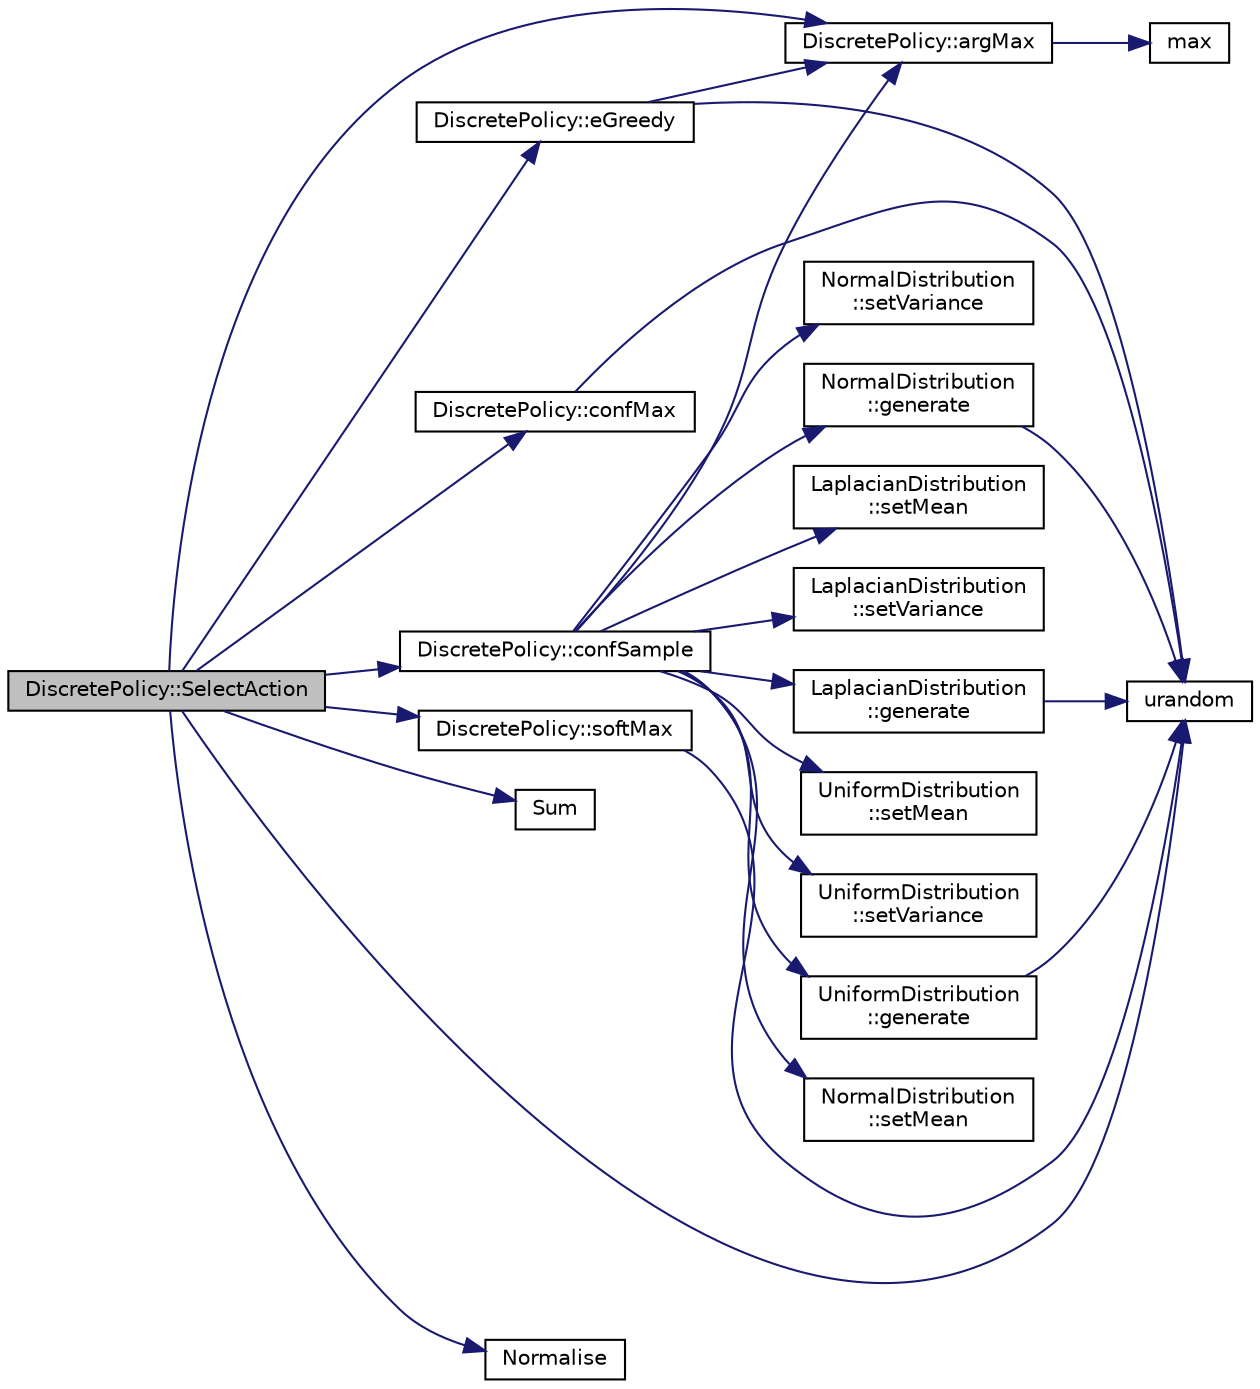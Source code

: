 digraph "DiscretePolicy::SelectAction"
{
  edge [fontname="Helvetica",fontsize="10",labelfontname="Helvetica",labelfontsize="10"];
  node [fontname="Helvetica",fontsize="10",shape=record];
  rankdir="LR";
  Node1 [label="DiscretePolicy::SelectAction",height=0.2,width=0.4,color="black", fillcolor="grey75", style="filled", fontcolor="black"];
  Node1 -> Node2 [color="midnightblue",fontsize="10",style="solid",fontname="Helvetica"];
  Node2 [label="DiscretePolicy::argMax",height=0.2,width=0.4,color="black", fillcolor="white", style="filled",URL="$class_discrete_policy.html#a280c85ce976de3150f772ed4c772c1e0",tooltip="Get ID of maximum action. "];
  Node2 -> Node3 [color="midnightblue",fontsize="10",style="solid",fontname="Helvetica"];
  Node3 [label="max",height=0.2,width=0.4,color="black", fillcolor="white", style="filled",URL="$_basic_8h.html#a5d2b2bbbf85f9a5ef76ff76cf42a4e69"];
  Node1 -> Node4 [color="midnightblue",fontsize="10",style="solid",fontname="Helvetica"];
  Node4 [label="urandom",height=0.2,width=0.4,color="black", fillcolor="white", style="filled",URL="$_distribution_8cpp.html#a5d688d70363408aef33fdb9bea5f7d50"];
  Node1 -> Node5 [color="midnightblue",fontsize="10",style="solid",fontname="Helvetica"];
  Node5 [label="DiscretePolicy::confMax",height=0.2,width=0.4,color="black", fillcolor="white", style="filled",URL="$class_discrete_policy.html#aef97e522d2cd647a0260f0bc77508c05",tooltip="Confidence-based Gibbs sampling. "];
  Node5 -> Node4 [color="midnightblue",fontsize="10",style="solid",fontname="Helvetica"];
  Node1 -> Node6 [color="midnightblue",fontsize="10",style="solid",fontname="Helvetica"];
  Node6 [label="DiscretePolicy::confSample",height=0.2,width=0.4,color="black", fillcolor="white", style="filled",URL="$class_discrete_policy.html#a0d68a28991722e21bf90f7f34fa7e41e",tooltip="Directly sample from action value distribution. "];
  Node6 -> Node7 [color="midnightblue",fontsize="10",style="solid",fontname="Helvetica"];
  Node7 [label="UniformDistribution\l::setMean",height=0.2,width=0.4,color="black", fillcolor="white", style="filled",URL="$class_uniform_distribution.html#add10cf400cc559a0b97bd3ee666d3e98"];
  Node6 -> Node8 [color="midnightblue",fontsize="10",style="solid",fontname="Helvetica"];
  Node8 [label="UniformDistribution\l::setVariance",height=0.2,width=0.4,color="black", fillcolor="white", style="filled",URL="$class_uniform_distribution.html#a4bb94aad287a867294c634e5638403f3"];
  Node6 -> Node9 [color="midnightblue",fontsize="10",style="solid",fontname="Helvetica"];
  Node9 [label="UniformDistribution\l::generate",height=0.2,width=0.4,color="black", fillcolor="white", style="filled",URL="$class_uniform_distribution.html#a5105c73517d08cb0ea3a97d5273a961c"];
  Node9 -> Node4 [color="midnightblue",fontsize="10",style="solid",fontname="Helvetica"];
  Node6 -> Node10 [color="midnightblue",fontsize="10",style="solid",fontname="Helvetica"];
  Node10 [label="NormalDistribution\l::setMean",height=0.2,width=0.4,color="black", fillcolor="white", style="filled",URL="$class_normal_distribution.html#a2ab84931ac62cf3b16abdec79d5c3185"];
  Node6 -> Node11 [color="midnightblue",fontsize="10",style="solid",fontname="Helvetica"];
  Node11 [label="NormalDistribution\l::setVariance",height=0.2,width=0.4,color="black", fillcolor="white", style="filled",URL="$class_normal_distribution.html#acece80429df192a1ef419ba9d1958a57"];
  Node6 -> Node12 [color="midnightblue",fontsize="10",style="solid",fontname="Helvetica"];
  Node12 [label="NormalDistribution\l::generate",height=0.2,width=0.4,color="black", fillcolor="white", style="filled",URL="$class_normal_distribution.html#a9452700113c4b9ab9c73c5a3b0eca778"];
  Node12 -> Node4 [color="midnightblue",fontsize="10",style="solid",fontname="Helvetica"];
  Node6 -> Node13 [color="midnightblue",fontsize="10",style="solid",fontname="Helvetica"];
  Node13 [label="LaplacianDistribution\l::setMean",height=0.2,width=0.4,color="black", fillcolor="white", style="filled",URL="$class_laplacian_distribution.html#ab812158aecc40714001ca562ddc516df"];
  Node6 -> Node14 [color="midnightblue",fontsize="10",style="solid",fontname="Helvetica"];
  Node14 [label="LaplacianDistribution\l::setVariance",height=0.2,width=0.4,color="black", fillcolor="white", style="filled",URL="$class_laplacian_distribution.html#a3235b50ea164901ad1d7972c2091868e"];
  Node6 -> Node15 [color="midnightblue",fontsize="10",style="solid",fontname="Helvetica"];
  Node15 [label="LaplacianDistribution\l::generate",height=0.2,width=0.4,color="black", fillcolor="white", style="filled",URL="$class_laplacian_distribution.html#a43d847f66f8c4ae68e2b77abe069cd87"];
  Node15 -> Node4 [color="midnightblue",fontsize="10",style="solid",fontname="Helvetica"];
  Node6 -> Node2 [color="midnightblue",fontsize="10",style="solid",fontname="Helvetica"];
  Node1 -> Node16 [color="midnightblue",fontsize="10",style="solid",fontname="Helvetica"];
  Node16 [label="DiscretePolicy::softMax",height=0.2,width=0.4,color="black", fillcolor="white", style="filled",URL="$class_discrete_policy.html#a1a82bb1b411851f8baeedd532b4a4bc1",tooltip="Softmax Gibbs sampling. "];
  Node16 -> Node4 [color="midnightblue",fontsize="10",style="solid",fontname="Helvetica"];
  Node1 -> Node17 [color="midnightblue",fontsize="10",style="solid",fontname="Helvetica"];
  Node17 [label="Sum",height=0.2,width=0.4,color="black", fillcolor="white", style="filled",URL="$_math_functions_8cpp.html#a5b483d37efb9b9a317f0703879573876"];
  Node1 -> Node18 [color="midnightblue",fontsize="10",style="solid",fontname="Helvetica"];
  Node18 [label="DiscretePolicy::eGreedy",height=0.2,width=0.4,color="black", fillcolor="white", style="filled",URL="$class_discrete_policy.html#a969a17dda8b4a094f0f9ea0076aefa5b",tooltip="e-greedy sampling "];
  Node18 -> Node4 [color="midnightblue",fontsize="10",style="solid",fontname="Helvetica"];
  Node18 -> Node2 [color="midnightblue",fontsize="10",style="solid",fontname="Helvetica"];
  Node1 -> Node19 [color="midnightblue",fontsize="10",style="solid",fontname="Helvetica"];
  Node19 [label="Normalise",height=0.2,width=0.4,color="black", fillcolor="white", style="filled",URL="$_math_functions_8cpp.html#a84245bc2d05c44ee3be104713b548794",tooltip="Normalise a vector to a destination vector (low level) "];
}
